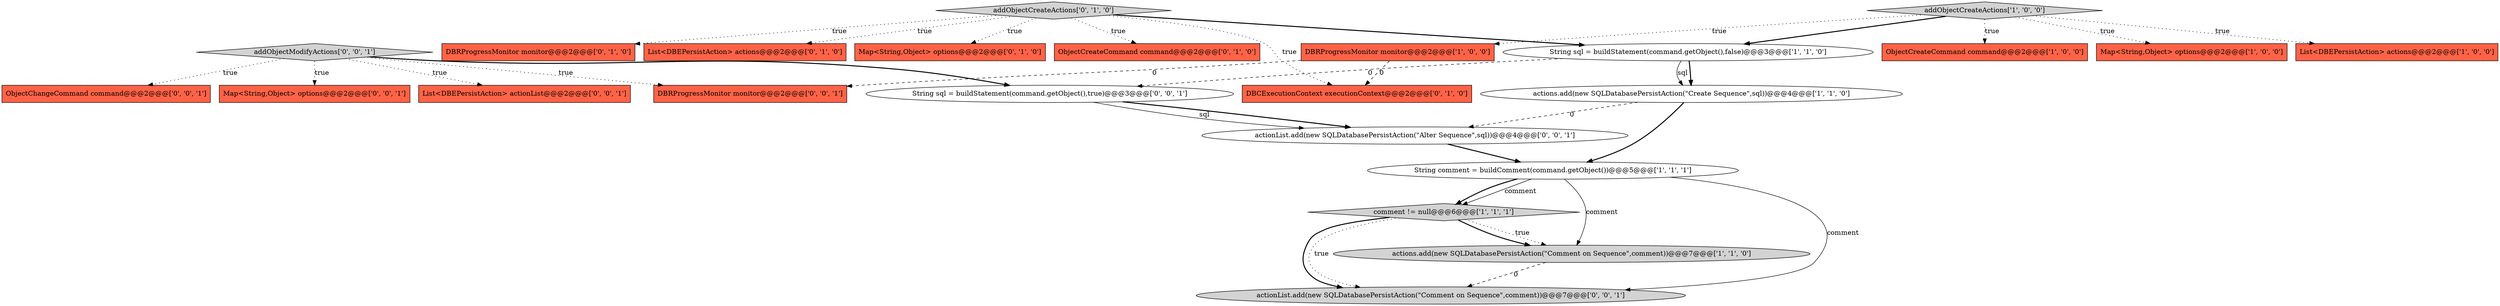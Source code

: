 digraph {
16 [style = filled, label = "Map<String,Object> options@@@2@@@['0', '0', '1']", fillcolor = tomato, shape = box image = "AAA0AAABBB3BBB"];
11 [style = filled, label = "DBRProgressMonitor monitor@@@2@@@['0', '1', '0']", fillcolor = tomato, shape = box image = "AAA0AAABBB2BBB"];
12 [style = filled, label = "List<DBEPersistAction> actions@@@2@@@['0', '1', '0']", fillcolor = tomato, shape = box image = "AAA0AAABBB2BBB"];
20 [style = filled, label = "List<DBEPersistAction> actionList@@@2@@@['0', '0', '1']", fillcolor = tomato, shape = box image = "AAA0AAABBB3BBB"];
17 [style = filled, label = "actionList.add(new SQLDatabasePersistAction(\"Alter Sequence\",sql))@@@4@@@['0', '0', '1']", fillcolor = white, shape = ellipse image = "AAA0AAABBB3BBB"];
2 [style = filled, label = "ObjectCreateCommand command@@@2@@@['1', '0', '0']", fillcolor = tomato, shape = box image = "AAA0AAABBB1BBB"];
13 [style = filled, label = "Map<String,Object> options@@@2@@@['0', '1', '0']", fillcolor = tomato, shape = box image = "AAA0AAABBB2BBB"];
9 [style = filled, label = "String sql = buildStatement(command.getObject(),false)@@@3@@@['1', '1', '0']", fillcolor = white, shape = ellipse image = "AAA0AAABBB1BBB"];
15 [style = filled, label = "DBCExecutionContext executionContext@@@2@@@['0', '1', '0']", fillcolor = tomato, shape = box image = "AAA1AAABBB2BBB"];
21 [style = filled, label = "ObjectChangeCommand command@@@2@@@['0', '0', '1']", fillcolor = tomato, shape = box image = "AAA0AAABBB3BBB"];
14 [style = filled, label = "addObjectCreateActions['0', '1', '0']", fillcolor = lightgray, shape = diamond image = "AAA0AAABBB2BBB"];
7 [style = filled, label = "comment != null@@@6@@@['1', '1', '1']", fillcolor = lightgray, shape = diamond image = "AAA0AAABBB1BBB"];
1 [style = filled, label = "String comment = buildComment(command.getObject())@@@5@@@['1', '1', '1']", fillcolor = white, shape = ellipse image = "AAA0AAABBB1BBB"];
19 [style = filled, label = "actionList.add(new SQLDatabasePersistAction(\"Comment on Sequence\",comment))@@@7@@@['0', '0', '1']", fillcolor = lightgray, shape = ellipse image = "AAA0AAABBB3BBB"];
4 [style = filled, label = "DBRProgressMonitor monitor@@@2@@@['1', '0', '0']", fillcolor = tomato, shape = box image = "AAA1AAABBB1BBB"];
6 [style = filled, label = "addObjectCreateActions['1', '0', '0']", fillcolor = lightgray, shape = diamond image = "AAA0AAABBB1BBB"];
22 [style = filled, label = "String sql = buildStatement(command.getObject(),true)@@@3@@@['0', '0', '1']", fillcolor = white, shape = ellipse image = "AAA0AAABBB3BBB"];
0 [style = filled, label = "Map<String,Object> options@@@2@@@['1', '0', '0']", fillcolor = tomato, shape = box image = "AAA0AAABBB1BBB"];
23 [style = filled, label = "DBRProgressMonitor monitor@@@2@@@['0', '0', '1']", fillcolor = tomato, shape = box image = "AAA0AAABBB3BBB"];
5 [style = filled, label = "actions.add(new SQLDatabasePersistAction(\"Comment on Sequence\",comment))@@@7@@@['1', '1', '0']", fillcolor = lightgray, shape = ellipse image = "AAA0AAABBB1BBB"];
3 [style = filled, label = "List<DBEPersistAction> actions@@@2@@@['1', '0', '0']", fillcolor = tomato, shape = box image = "AAA0AAABBB1BBB"];
10 [style = filled, label = "ObjectCreateCommand command@@@2@@@['0', '1', '0']", fillcolor = tomato, shape = box image = "AAA0AAABBB2BBB"];
18 [style = filled, label = "addObjectModifyActions['0', '0', '1']", fillcolor = lightgray, shape = diamond image = "AAA0AAABBB3BBB"];
8 [style = filled, label = "actions.add(new SQLDatabasePersistAction(\"Create Sequence\",sql))@@@4@@@['1', '1', '0']", fillcolor = white, shape = ellipse image = "AAA0AAABBB1BBB"];
1->7 [style = solid, label="comment"];
17->1 [style = bold, label=""];
14->12 [style = dotted, label="true"];
1->19 [style = solid, label="comment"];
18->16 [style = dotted, label="true"];
7->19 [style = dotted, label="true"];
22->17 [style = solid, label="sql"];
18->21 [style = dotted, label="true"];
9->22 [style = dashed, label="0"];
18->20 [style = dotted, label="true"];
9->8 [style = bold, label=""];
1->7 [style = bold, label=""];
14->10 [style = dotted, label="true"];
14->13 [style = dotted, label="true"];
7->5 [style = dotted, label="true"];
9->8 [style = solid, label="sql"];
8->1 [style = bold, label=""];
14->15 [style = dotted, label="true"];
7->5 [style = bold, label=""];
18->22 [style = bold, label=""];
6->2 [style = dotted, label="true"];
6->4 [style = dotted, label="true"];
4->15 [style = dashed, label="0"];
22->17 [style = bold, label=""];
8->17 [style = dashed, label="0"];
14->11 [style = dotted, label="true"];
1->5 [style = solid, label="comment"];
14->9 [style = bold, label=""];
6->0 [style = dotted, label="true"];
6->9 [style = bold, label=""];
6->3 [style = dotted, label="true"];
4->23 [style = dashed, label="0"];
7->19 [style = bold, label=""];
5->19 [style = dashed, label="0"];
18->23 [style = dotted, label="true"];
}
